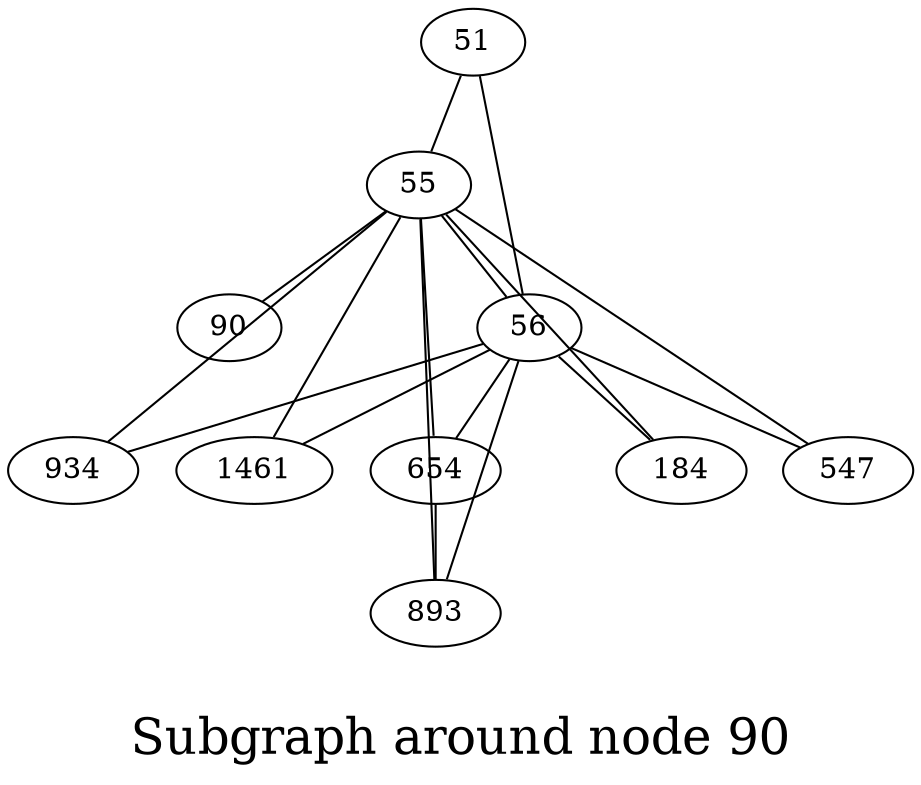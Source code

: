 /*****
Subgraph around node 90
*****/

graph G {
  graph [splines=false overlap=false]
  node  [shape=ellipse, width=0.3, height=0.3]
  547 ;
  934 ;
  654 ;
  56 ;
  51 ;
  1461 ;
  55 ;
  184 ;
  90 ;
  893 ;
  654 -- 893;
  56 -- 184;
  56 -- 547;
  56 -- 654;
  56 -- 893;
  56 -- 934;
  56 -- 1461;
  51 -- 55;
  51 -- 56;
  55 -- 56;
  55 -- 90;
  55 -- 184;
  55 -- 547;
  55 -- 654;
  55 -- 893;
  55 -- 934;
  55 -- 1461;
  label = "\nSubgraph around node 90\n";  fontsize=24;
}
